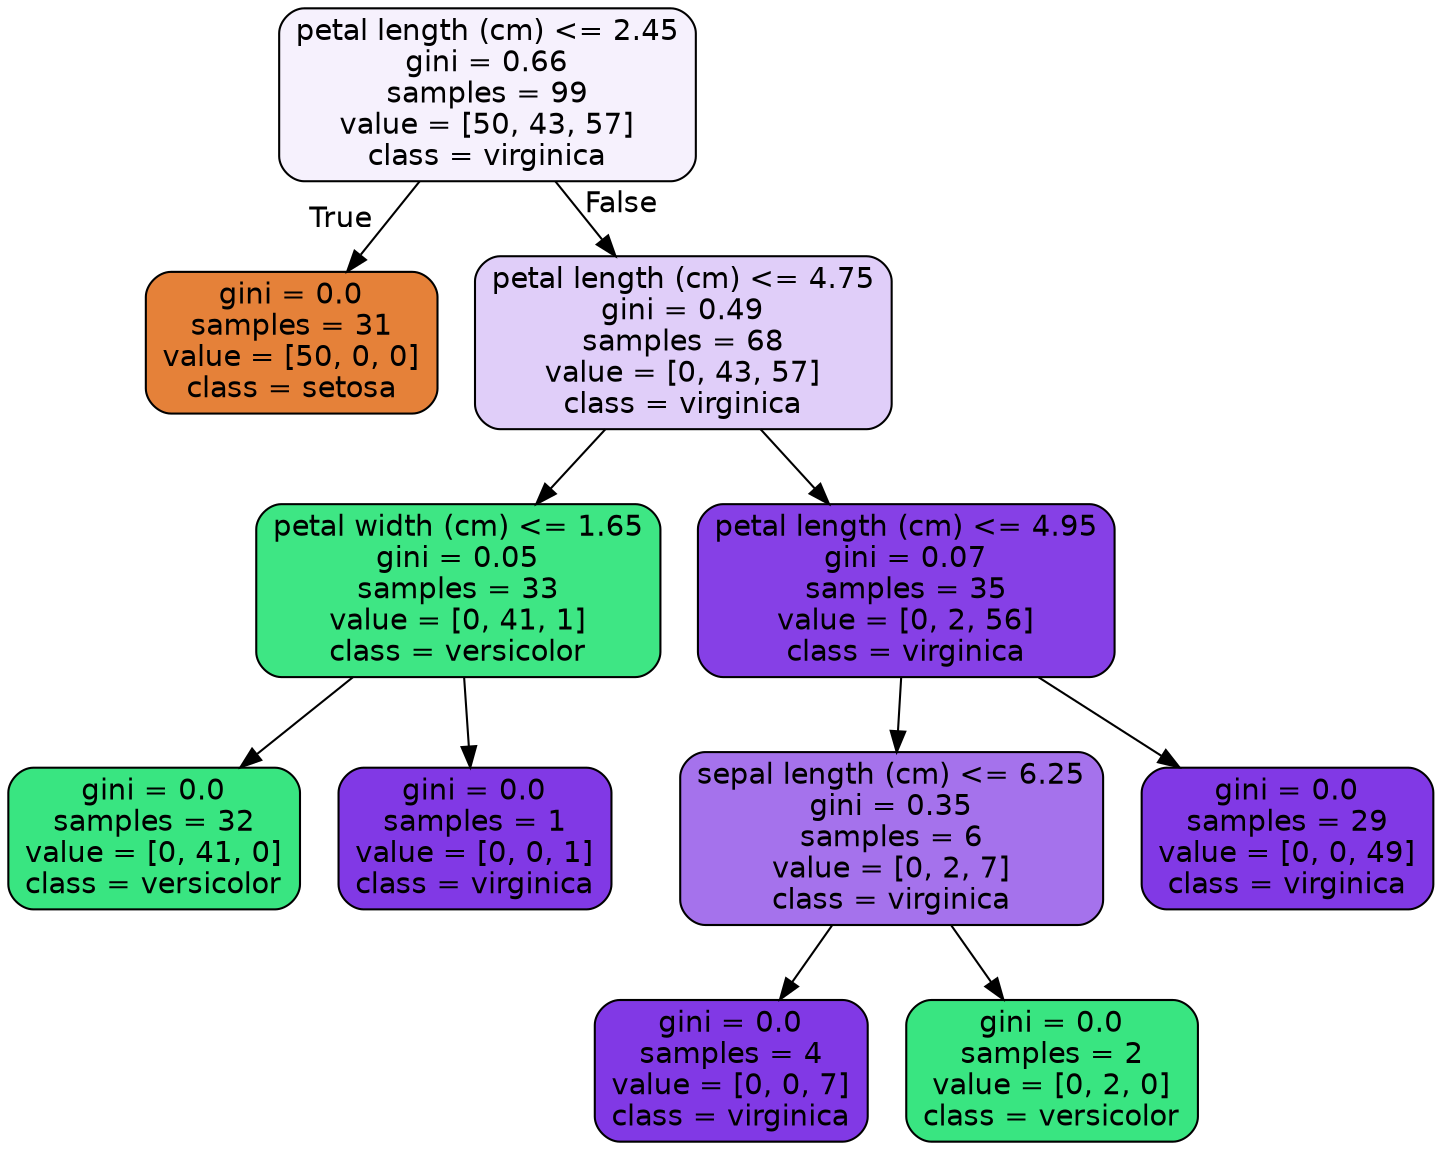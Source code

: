 digraph Tree {
node [shape=box, style="filled, rounded", color="black", fontname="helvetica"] ;
edge [fontname="helvetica"] ;
0 [label="petal length (cm) <= 2.45\ngini = 0.66\nsamples = 99\nvalue = [50, 43, 57]\nclass = virginica", fillcolor="#f6f1fd"] ;
1 [label="gini = 0.0\nsamples = 31\nvalue = [50, 0, 0]\nclass = setosa", fillcolor="#e58139"] ;
0 -> 1 [labeldistance=2.5, labelangle=45, headlabel="True"] ;
2 [label="petal length (cm) <= 4.75\ngini = 0.49\nsamples = 68\nvalue = [0, 43, 57]\nclass = virginica", fillcolor="#e0cef9"] ;
0 -> 2 [labeldistance=2.5, labelangle=-45, headlabel="False"] ;
3 [label="petal width (cm) <= 1.65\ngini = 0.05\nsamples = 33\nvalue = [0, 41, 1]\nclass = versicolor", fillcolor="#3ee684"] ;
2 -> 3 ;
4 [label="gini = 0.0\nsamples = 32\nvalue = [0, 41, 0]\nclass = versicolor", fillcolor="#39e581"] ;
3 -> 4 ;
5 [label="gini = 0.0\nsamples = 1\nvalue = [0, 0, 1]\nclass = virginica", fillcolor="#8139e5"] ;
3 -> 5 ;
6 [label="petal length (cm) <= 4.95\ngini = 0.07\nsamples = 35\nvalue = [0, 2, 56]\nclass = virginica", fillcolor="#8640e6"] ;
2 -> 6 ;
7 [label="sepal length (cm) <= 6.25\ngini = 0.35\nsamples = 6\nvalue = [0, 2, 7]\nclass = virginica", fillcolor="#a572ec"] ;
6 -> 7 ;
8 [label="gini = 0.0\nsamples = 4\nvalue = [0, 0, 7]\nclass = virginica", fillcolor="#8139e5"] ;
7 -> 8 ;
9 [label="gini = 0.0\nsamples = 2\nvalue = [0, 2, 0]\nclass = versicolor", fillcolor="#39e581"] ;
7 -> 9 ;
10 [label="gini = 0.0\nsamples = 29\nvalue = [0, 0, 49]\nclass = virginica", fillcolor="#8139e5"] ;
6 -> 10 ;
}